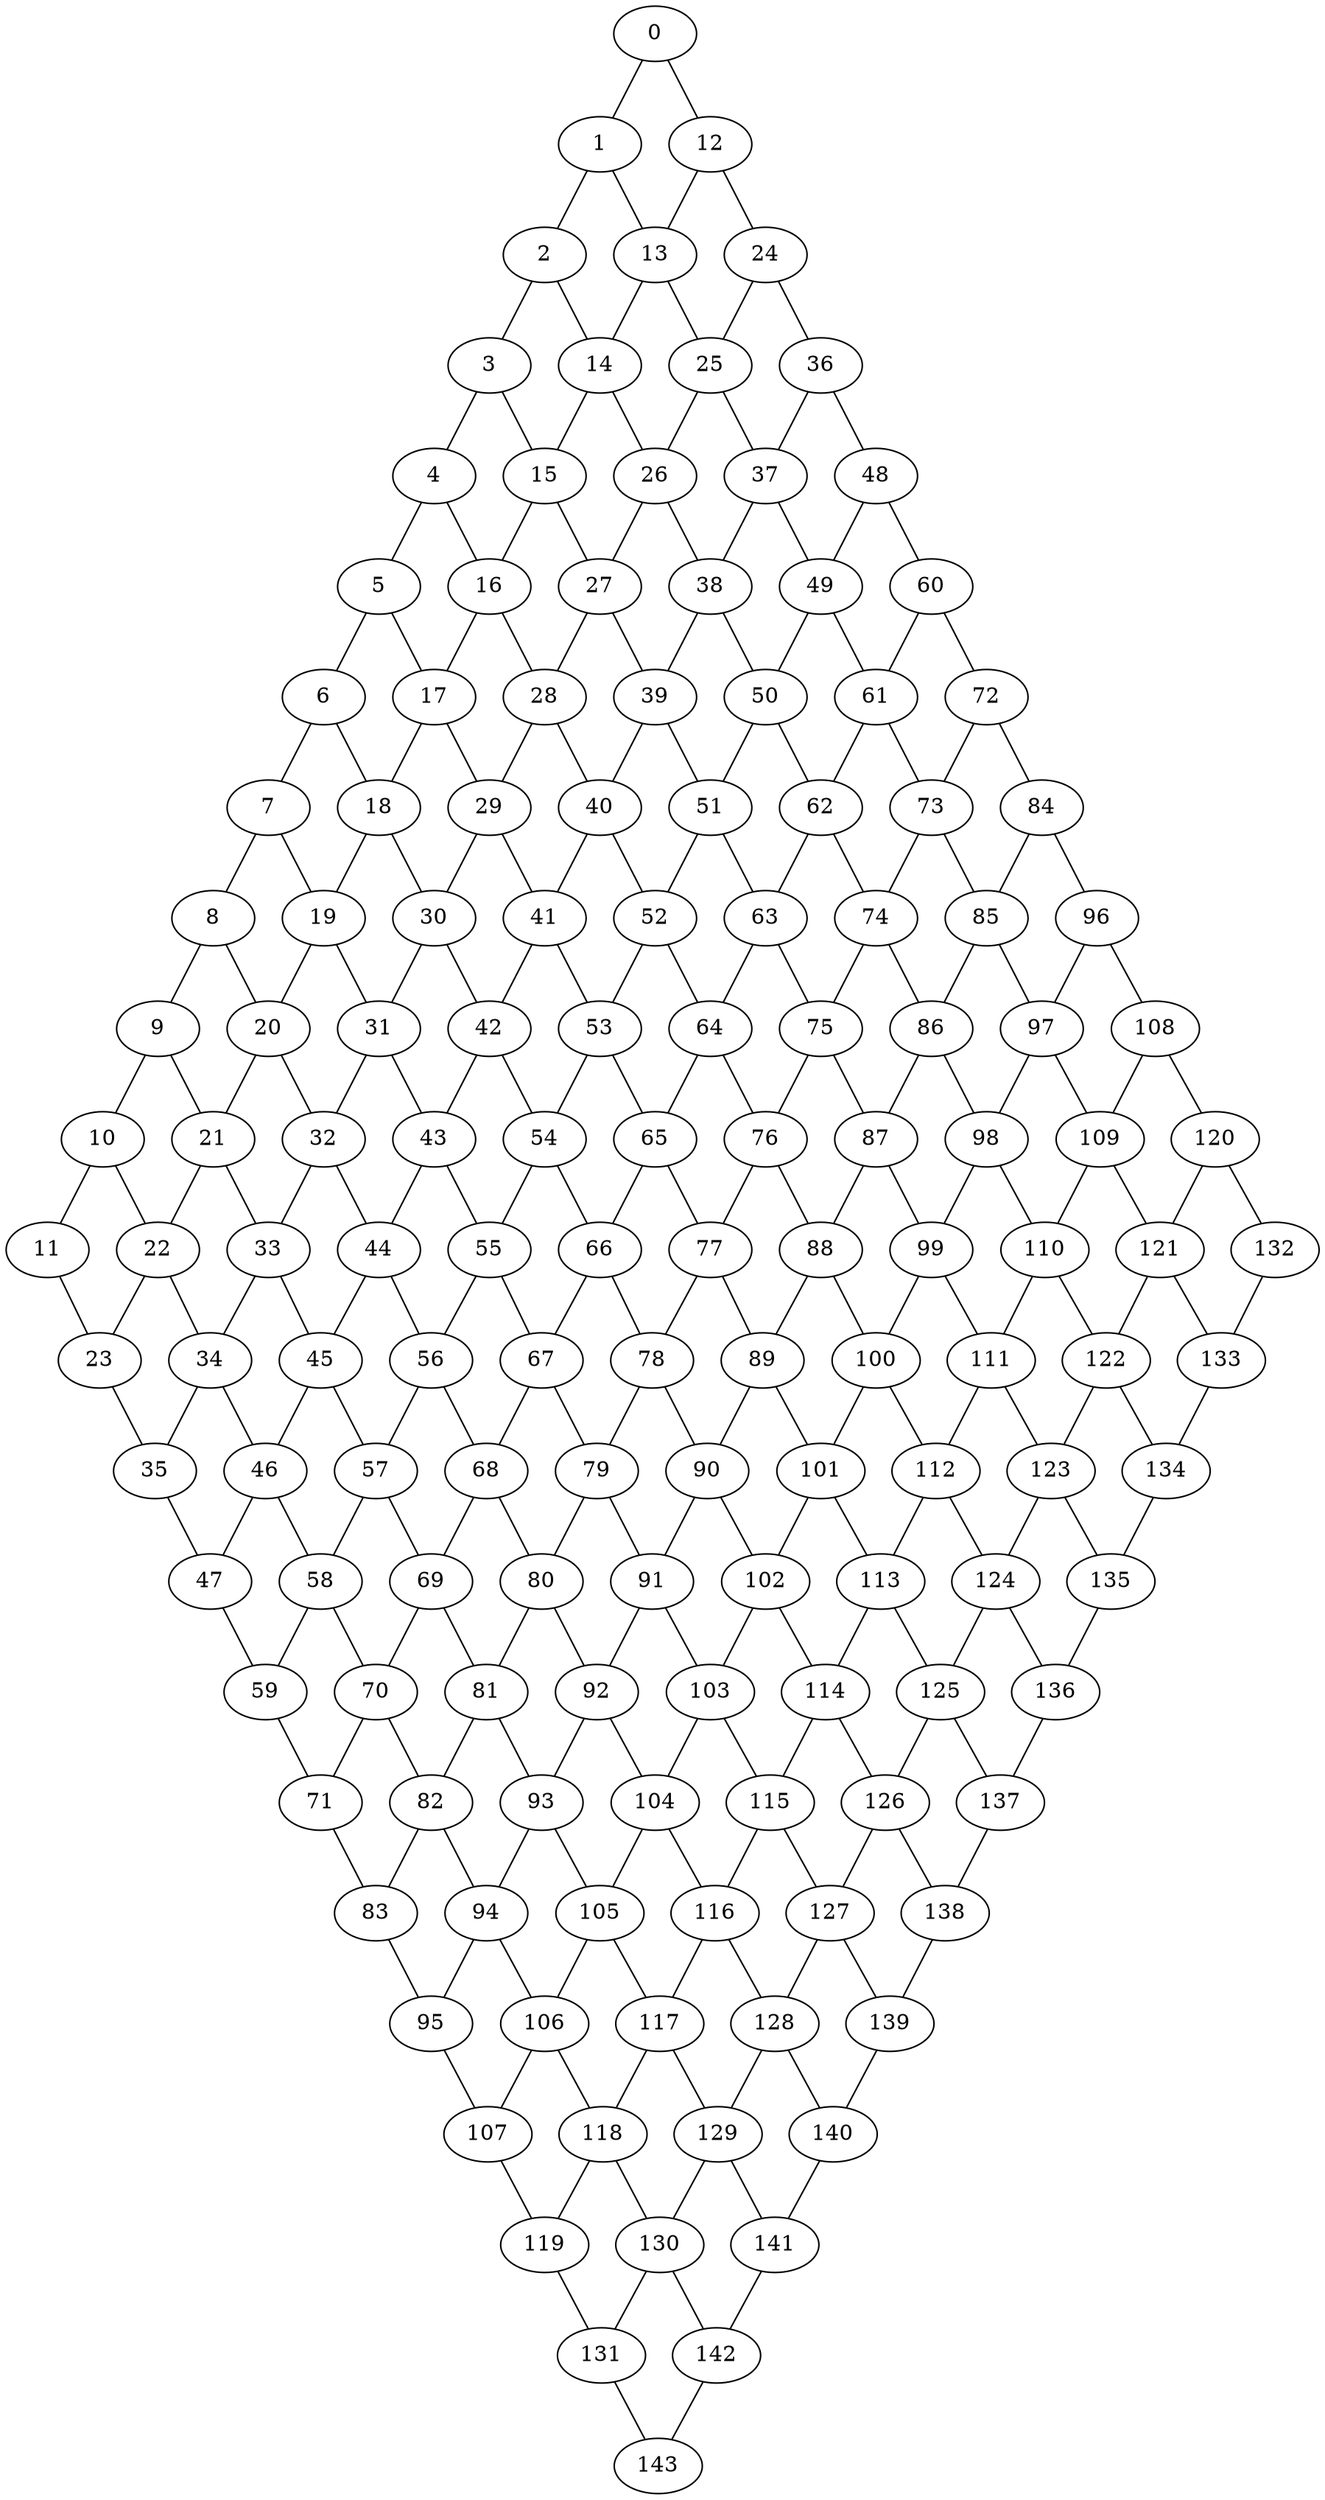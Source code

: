 graph G {
0;
1;
2;
3;
4;
5;
6;
7;
8;
9;
10;
11;
12;
13;
14;
15;
16;
17;
18;
19;
20;
21;
22;
23;
24;
25;
26;
27;
28;
29;
30;
31;
32;
33;
34;
35;
36;
37;
38;
39;
40;
41;
42;
43;
44;
45;
46;
47;
48;
49;
50;
51;
52;
53;
54;
55;
56;
57;
58;
59;
60;
61;
62;
63;
64;
65;
66;
67;
68;
69;
70;
71;
72;
73;
74;
75;
76;
77;
78;
79;
80;
81;
82;
83;
84;
85;
86;
87;
88;
89;
90;
91;
92;
93;
94;
95;
96;
97;
98;
99;
100;
101;
102;
103;
104;
105;
106;
107;
108;
109;
110;
111;
112;
113;
114;
115;
116;
117;
118;
119;
120;
121;
122;
123;
124;
125;
126;
127;
128;
129;
130;
131;
132;
133;
134;
135;
136;
137;
138;
139;
140;
141;
142;
143;
0--1 ;
0--12 ;
1--2 ;
1--13 ;
2--3 ;
2--14 ;
3--4 ;
3--15 ;
4--5 ;
4--16 ;
5--6 ;
5--17 ;
6--7 ;
6--18 ;
7--8 ;
7--19 ;
8--9 ;
8--20 ;
9--10 ;
9--21 ;
10--11 ;
10--22 ;
11--23 ;
12--13 ;
12--24 ;
13--14 ;
13--25 ;
14--15 ;
14--26 ;
15--16 ;
15--27 ;
16--17 ;
16--28 ;
17--18 ;
17--29 ;
18--19 ;
18--30 ;
19--20 ;
19--31 ;
20--21 ;
20--32 ;
21--22 ;
21--33 ;
22--23 ;
22--34 ;
23--35 ;
24--25 ;
24--36 ;
25--26 ;
25--37 ;
26--27 ;
26--38 ;
27--28 ;
27--39 ;
28--29 ;
28--40 ;
29--30 ;
29--41 ;
30--31 ;
30--42 ;
31--32 ;
31--43 ;
32--33 ;
32--44 ;
33--34 ;
33--45 ;
34--35 ;
34--46 ;
35--47 ;
36--37 ;
36--48 ;
37--38 ;
37--49 ;
38--39 ;
38--50 ;
39--40 ;
39--51 ;
40--41 ;
40--52 ;
41--42 ;
41--53 ;
42--43 ;
42--54 ;
43--44 ;
43--55 ;
44--45 ;
44--56 ;
45--46 ;
45--57 ;
46--47 ;
46--58 ;
47--59 ;
48--49 ;
48--60 ;
49--50 ;
49--61 ;
50--51 ;
50--62 ;
51--52 ;
51--63 ;
52--53 ;
52--64 ;
53--54 ;
53--65 ;
54--55 ;
54--66 ;
55--56 ;
55--67 ;
56--57 ;
56--68 ;
57--58 ;
57--69 ;
58--59 ;
58--70 ;
59--71 ;
60--61 ;
60--72 ;
61--62 ;
61--73 ;
62--63 ;
62--74 ;
63--64 ;
63--75 ;
64--65 ;
64--76 ;
65--66 ;
65--77 ;
66--67 ;
66--78 ;
67--68 ;
67--79 ;
68--69 ;
68--80 ;
69--70 ;
69--81 ;
70--71 ;
70--82 ;
71--83 ;
72--73 ;
72--84 ;
73--74 ;
73--85 ;
74--75 ;
74--86 ;
75--76 ;
75--87 ;
76--77 ;
76--88 ;
77--78 ;
77--89 ;
78--79 ;
78--90 ;
79--80 ;
79--91 ;
80--81 ;
80--92 ;
81--82 ;
81--93 ;
82--83 ;
82--94 ;
83--95 ;
84--85 ;
84--96 ;
85--86 ;
85--97 ;
86--87 ;
86--98 ;
87--88 ;
87--99 ;
88--89 ;
88--100 ;
89--90 ;
89--101 ;
90--91 ;
90--102 ;
91--92 ;
91--103 ;
92--93 ;
92--104 ;
93--94 ;
93--105 ;
94--95 ;
94--106 ;
95--107 ;
96--97 ;
96--108 ;
97--98 ;
97--109 ;
98--99 ;
98--110 ;
99--100 ;
99--111 ;
100--101 ;
100--112 ;
101--102 ;
101--113 ;
102--103 ;
102--114 ;
103--104 ;
103--115 ;
104--105 ;
104--116 ;
105--106 ;
105--117 ;
106--107 ;
106--118 ;
107--119 ;
108--109 ;
108--120 ;
109--110 ;
109--121 ;
110--111 ;
110--122 ;
111--112 ;
111--123 ;
112--113 ;
112--124 ;
113--114 ;
113--125 ;
114--115 ;
114--126 ;
115--116 ;
115--127 ;
116--117 ;
116--128 ;
117--118 ;
117--129 ;
118--119 ;
118--130 ;
119--131 ;
120--121 ;
120--132 ;
121--122 ;
121--133 ;
122--123 ;
122--134 ;
123--124 ;
123--135 ;
124--125 ;
124--136 ;
125--126 ;
125--137 ;
126--127 ;
126--138 ;
127--128 ;
127--139 ;
128--129 ;
128--140 ;
129--130 ;
129--141 ;
130--131 ;
130--142 ;
131--143 ;
132--133 ;
133--134 ;
134--135 ;
135--136 ;
136--137 ;
137--138 ;
138--139 ;
139--140 ;
140--141 ;
141--142 ;
142--143 ;
}
